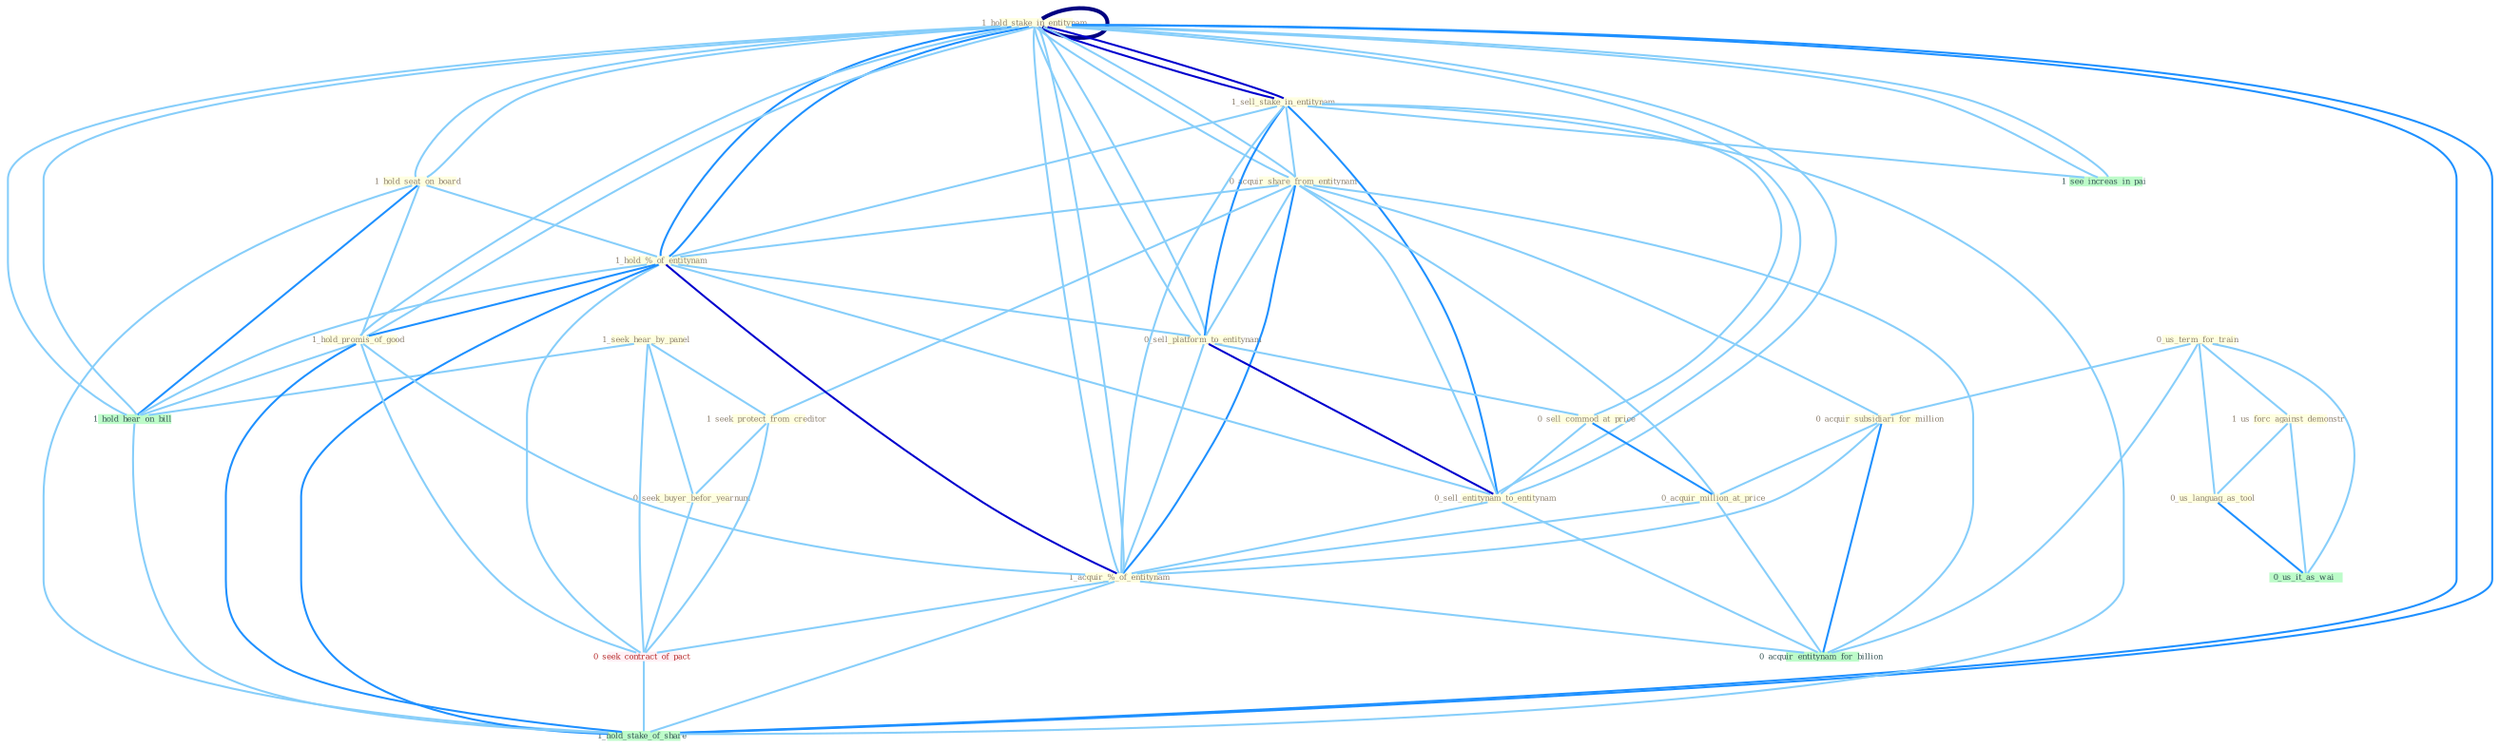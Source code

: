 Graph G{ 
    node
    [shape=polygon,style=filled,width=.5,height=.06,color="#BDFCC9",fixedsize=true,fontsize=4,
    fontcolor="#2f4f4f"];
    {node
    [color="#ffffe0", fontcolor="#8b7d6b"] "1_hold_stake_in_entitynam " "0_us_term_for_train " "1_hold_seat_on_board " "1_sell_stake_in_entitynam " "1_hold_stake_in_entitynam " "1_seek_hear_by_panel " "1_us_forc_against_demonstr " "0_acquir_share_from_entitynam " "0_us_languag_as_tool " "1_hold_%_of_entitynam " "1_seek_protect_from_creditor " "1_hold_promis_of_good " "0_seek_buyer_befor_yearnum " "0_acquir_subsidiari_for_million " "0_sell_platform_to_entitynam " "0_sell_commod_at_price " "0_acquir_million_at_price " "0_sell_entitynam_to_entitynam " "1_acquir_%_of_entitynam "}
{node [color="#fff0f5", fontcolor="#b22222"] "0_seek_contract_of_pact "}
edge [color="#B0E2FF"];

	"1_hold_stake_in_entitynam " -- "1_hold_seat_on_board " [w="1", color="#87cefa" ];
	"1_hold_stake_in_entitynam " -- "1_sell_stake_in_entitynam " [w="3", color="#0000cd" , len=0.6];
	"1_hold_stake_in_entitynam " -- "1_hold_stake_in_entitynam " [w="4", style=bold, color="#000080", len=0.4];
	"1_hold_stake_in_entitynam " -- "0_acquir_share_from_entitynam " [w="1", color="#87cefa" ];
	"1_hold_stake_in_entitynam " -- "1_hold_%_of_entitynam " [w="2", color="#1e90ff" , len=0.8];
	"1_hold_stake_in_entitynam " -- "1_hold_promis_of_good " [w="1", color="#87cefa" ];
	"1_hold_stake_in_entitynam " -- "0_sell_platform_to_entitynam " [w="1", color="#87cefa" ];
	"1_hold_stake_in_entitynam " -- "0_sell_entitynam_to_entitynam " [w="1", color="#87cefa" ];
	"1_hold_stake_in_entitynam " -- "1_acquir_%_of_entitynam " [w="1", color="#87cefa" ];
	"1_hold_stake_in_entitynam " -- "1_see_increas_in_pai " [w="1", color="#87cefa" ];
	"1_hold_stake_in_entitynam " -- "1_hold_hear_on_bill " [w="1", color="#87cefa" ];
	"1_hold_stake_in_entitynam " -- "1_hold_stake_of_share " [w="2", color="#1e90ff" , len=0.8];
	"0_us_term_for_train " -- "1_us_forc_against_demonstr " [w="1", color="#87cefa" ];
	"0_us_term_for_train " -- "0_us_languag_as_tool " [w="1", color="#87cefa" ];
	"0_us_term_for_train " -- "0_acquir_subsidiari_for_million " [w="1", color="#87cefa" ];
	"0_us_term_for_train " -- "0_us_it_as_wai " [w="1", color="#87cefa" ];
	"0_us_term_for_train " -- "0_acquir_entitynam_for_billion " [w="1", color="#87cefa" ];
	"1_hold_seat_on_board " -- "1_hold_stake_in_entitynam " [w="1", color="#87cefa" ];
	"1_hold_seat_on_board " -- "1_hold_%_of_entitynam " [w="1", color="#87cefa" ];
	"1_hold_seat_on_board " -- "1_hold_promis_of_good " [w="1", color="#87cefa" ];
	"1_hold_seat_on_board " -- "1_hold_hear_on_bill " [w="2", color="#1e90ff" , len=0.8];
	"1_hold_seat_on_board " -- "1_hold_stake_of_share " [w="1", color="#87cefa" ];
	"1_sell_stake_in_entitynam " -- "1_hold_stake_in_entitynam " [w="3", color="#0000cd" , len=0.6];
	"1_sell_stake_in_entitynam " -- "0_acquir_share_from_entitynam " [w="1", color="#87cefa" ];
	"1_sell_stake_in_entitynam " -- "1_hold_%_of_entitynam " [w="1", color="#87cefa" ];
	"1_sell_stake_in_entitynam " -- "0_sell_platform_to_entitynam " [w="2", color="#1e90ff" , len=0.8];
	"1_sell_stake_in_entitynam " -- "0_sell_commod_at_price " [w="1", color="#87cefa" ];
	"1_sell_stake_in_entitynam " -- "0_sell_entitynam_to_entitynam " [w="2", color="#1e90ff" , len=0.8];
	"1_sell_stake_in_entitynam " -- "1_acquir_%_of_entitynam " [w="1", color="#87cefa" ];
	"1_sell_stake_in_entitynam " -- "1_see_increas_in_pai " [w="1", color="#87cefa" ];
	"1_sell_stake_in_entitynam " -- "1_hold_stake_of_share " [w="1", color="#87cefa" ];
	"1_hold_stake_in_entitynam " -- "0_acquir_share_from_entitynam " [w="1", color="#87cefa" ];
	"1_hold_stake_in_entitynam " -- "1_hold_%_of_entitynam " [w="2", color="#1e90ff" , len=0.8];
	"1_hold_stake_in_entitynam " -- "1_hold_promis_of_good " [w="1", color="#87cefa" ];
	"1_hold_stake_in_entitynam " -- "0_sell_platform_to_entitynam " [w="1", color="#87cefa" ];
	"1_hold_stake_in_entitynam " -- "0_sell_entitynam_to_entitynam " [w="1", color="#87cefa" ];
	"1_hold_stake_in_entitynam " -- "1_acquir_%_of_entitynam " [w="1", color="#87cefa" ];
	"1_hold_stake_in_entitynam " -- "1_see_increas_in_pai " [w="1", color="#87cefa" ];
	"1_hold_stake_in_entitynam " -- "1_hold_hear_on_bill " [w="1", color="#87cefa" ];
	"1_hold_stake_in_entitynam " -- "1_hold_stake_of_share " [w="2", color="#1e90ff" , len=0.8];
	"1_seek_hear_by_panel " -- "1_seek_protect_from_creditor " [w="1", color="#87cefa" ];
	"1_seek_hear_by_panel " -- "0_seek_buyer_befor_yearnum " [w="1", color="#87cefa" ];
	"1_seek_hear_by_panel " -- "0_seek_contract_of_pact " [w="1", color="#87cefa" ];
	"1_seek_hear_by_panel " -- "1_hold_hear_on_bill " [w="1", color="#87cefa" ];
	"1_us_forc_against_demonstr " -- "0_us_languag_as_tool " [w="1", color="#87cefa" ];
	"1_us_forc_against_demonstr " -- "0_us_it_as_wai " [w="1", color="#87cefa" ];
	"0_acquir_share_from_entitynam " -- "1_hold_%_of_entitynam " [w="1", color="#87cefa" ];
	"0_acquir_share_from_entitynam " -- "1_seek_protect_from_creditor " [w="1", color="#87cefa" ];
	"0_acquir_share_from_entitynam " -- "0_acquir_subsidiari_for_million " [w="1", color="#87cefa" ];
	"0_acquir_share_from_entitynam " -- "0_sell_platform_to_entitynam " [w="1", color="#87cefa" ];
	"0_acquir_share_from_entitynam " -- "0_acquir_million_at_price " [w="1", color="#87cefa" ];
	"0_acquir_share_from_entitynam " -- "0_sell_entitynam_to_entitynam " [w="1", color="#87cefa" ];
	"0_acquir_share_from_entitynam " -- "1_acquir_%_of_entitynam " [w="2", color="#1e90ff" , len=0.8];
	"0_acquir_share_from_entitynam " -- "0_acquir_entitynam_for_billion " [w="1", color="#87cefa" ];
	"0_us_languag_as_tool " -- "0_us_it_as_wai " [w="2", color="#1e90ff" , len=0.8];
	"1_hold_%_of_entitynam " -- "1_hold_promis_of_good " [w="2", color="#1e90ff" , len=0.8];
	"1_hold_%_of_entitynam " -- "0_sell_platform_to_entitynam " [w="1", color="#87cefa" ];
	"1_hold_%_of_entitynam " -- "0_sell_entitynam_to_entitynam " [w="1", color="#87cefa" ];
	"1_hold_%_of_entitynam " -- "1_acquir_%_of_entitynam " [w="3", color="#0000cd" , len=0.6];
	"1_hold_%_of_entitynam " -- "0_seek_contract_of_pact " [w="1", color="#87cefa" ];
	"1_hold_%_of_entitynam " -- "1_hold_hear_on_bill " [w="1", color="#87cefa" ];
	"1_hold_%_of_entitynam " -- "1_hold_stake_of_share " [w="2", color="#1e90ff" , len=0.8];
	"1_seek_protect_from_creditor " -- "0_seek_buyer_befor_yearnum " [w="1", color="#87cefa" ];
	"1_seek_protect_from_creditor " -- "0_seek_contract_of_pact " [w="1", color="#87cefa" ];
	"1_hold_promis_of_good " -- "1_acquir_%_of_entitynam " [w="1", color="#87cefa" ];
	"1_hold_promis_of_good " -- "0_seek_contract_of_pact " [w="1", color="#87cefa" ];
	"1_hold_promis_of_good " -- "1_hold_hear_on_bill " [w="1", color="#87cefa" ];
	"1_hold_promis_of_good " -- "1_hold_stake_of_share " [w="2", color="#1e90ff" , len=0.8];
	"0_seek_buyer_befor_yearnum " -- "0_seek_contract_of_pact " [w="1", color="#87cefa" ];
	"0_acquir_subsidiari_for_million " -- "0_acquir_million_at_price " [w="1", color="#87cefa" ];
	"0_acquir_subsidiari_for_million " -- "1_acquir_%_of_entitynam " [w="1", color="#87cefa" ];
	"0_acquir_subsidiari_for_million " -- "0_acquir_entitynam_for_billion " [w="2", color="#1e90ff" , len=0.8];
	"0_sell_platform_to_entitynam " -- "0_sell_commod_at_price " [w="1", color="#87cefa" ];
	"0_sell_platform_to_entitynam " -- "0_sell_entitynam_to_entitynam " [w="3", color="#0000cd" , len=0.6];
	"0_sell_platform_to_entitynam " -- "1_acquir_%_of_entitynam " [w="1", color="#87cefa" ];
	"0_sell_commod_at_price " -- "0_acquir_million_at_price " [w="2", color="#1e90ff" , len=0.8];
	"0_sell_commod_at_price " -- "0_sell_entitynam_to_entitynam " [w="1", color="#87cefa" ];
	"0_acquir_million_at_price " -- "1_acquir_%_of_entitynam " [w="1", color="#87cefa" ];
	"0_acquir_million_at_price " -- "0_acquir_entitynam_for_billion " [w="1", color="#87cefa" ];
	"0_sell_entitynam_to_entitynam " -- "1_acquir_%_of_entitynam " [w="1", color="#87cefa" ];
	"0_sell_entitynam_to_entitynam " -- "0_acquir_entitynam_for_billion " [w="1", color="#87cefa" ];
	"1_acquir_%_of_entitynam " -- "0_seek_contract_of_pact " [w="1", color="#87cefa" ];
	"1_acquir_%_of_entitynam " -- "0_acquir_entitynam_for_billion " [w="1", color="#87cefa" ];
	"1_acquir_%_of_entitynam " -- "1_hold_stake_of_share " [w="1", color="#87cefa" ];
	"0_seek_contract_of_pact " -- "1_hold_stake_of_share " [w="1", color="#87cefa" ];
	"1_hold_hear_on_bill " -- "1_hold_stake_of_share " [w="1", color="#87cefa" ];
}